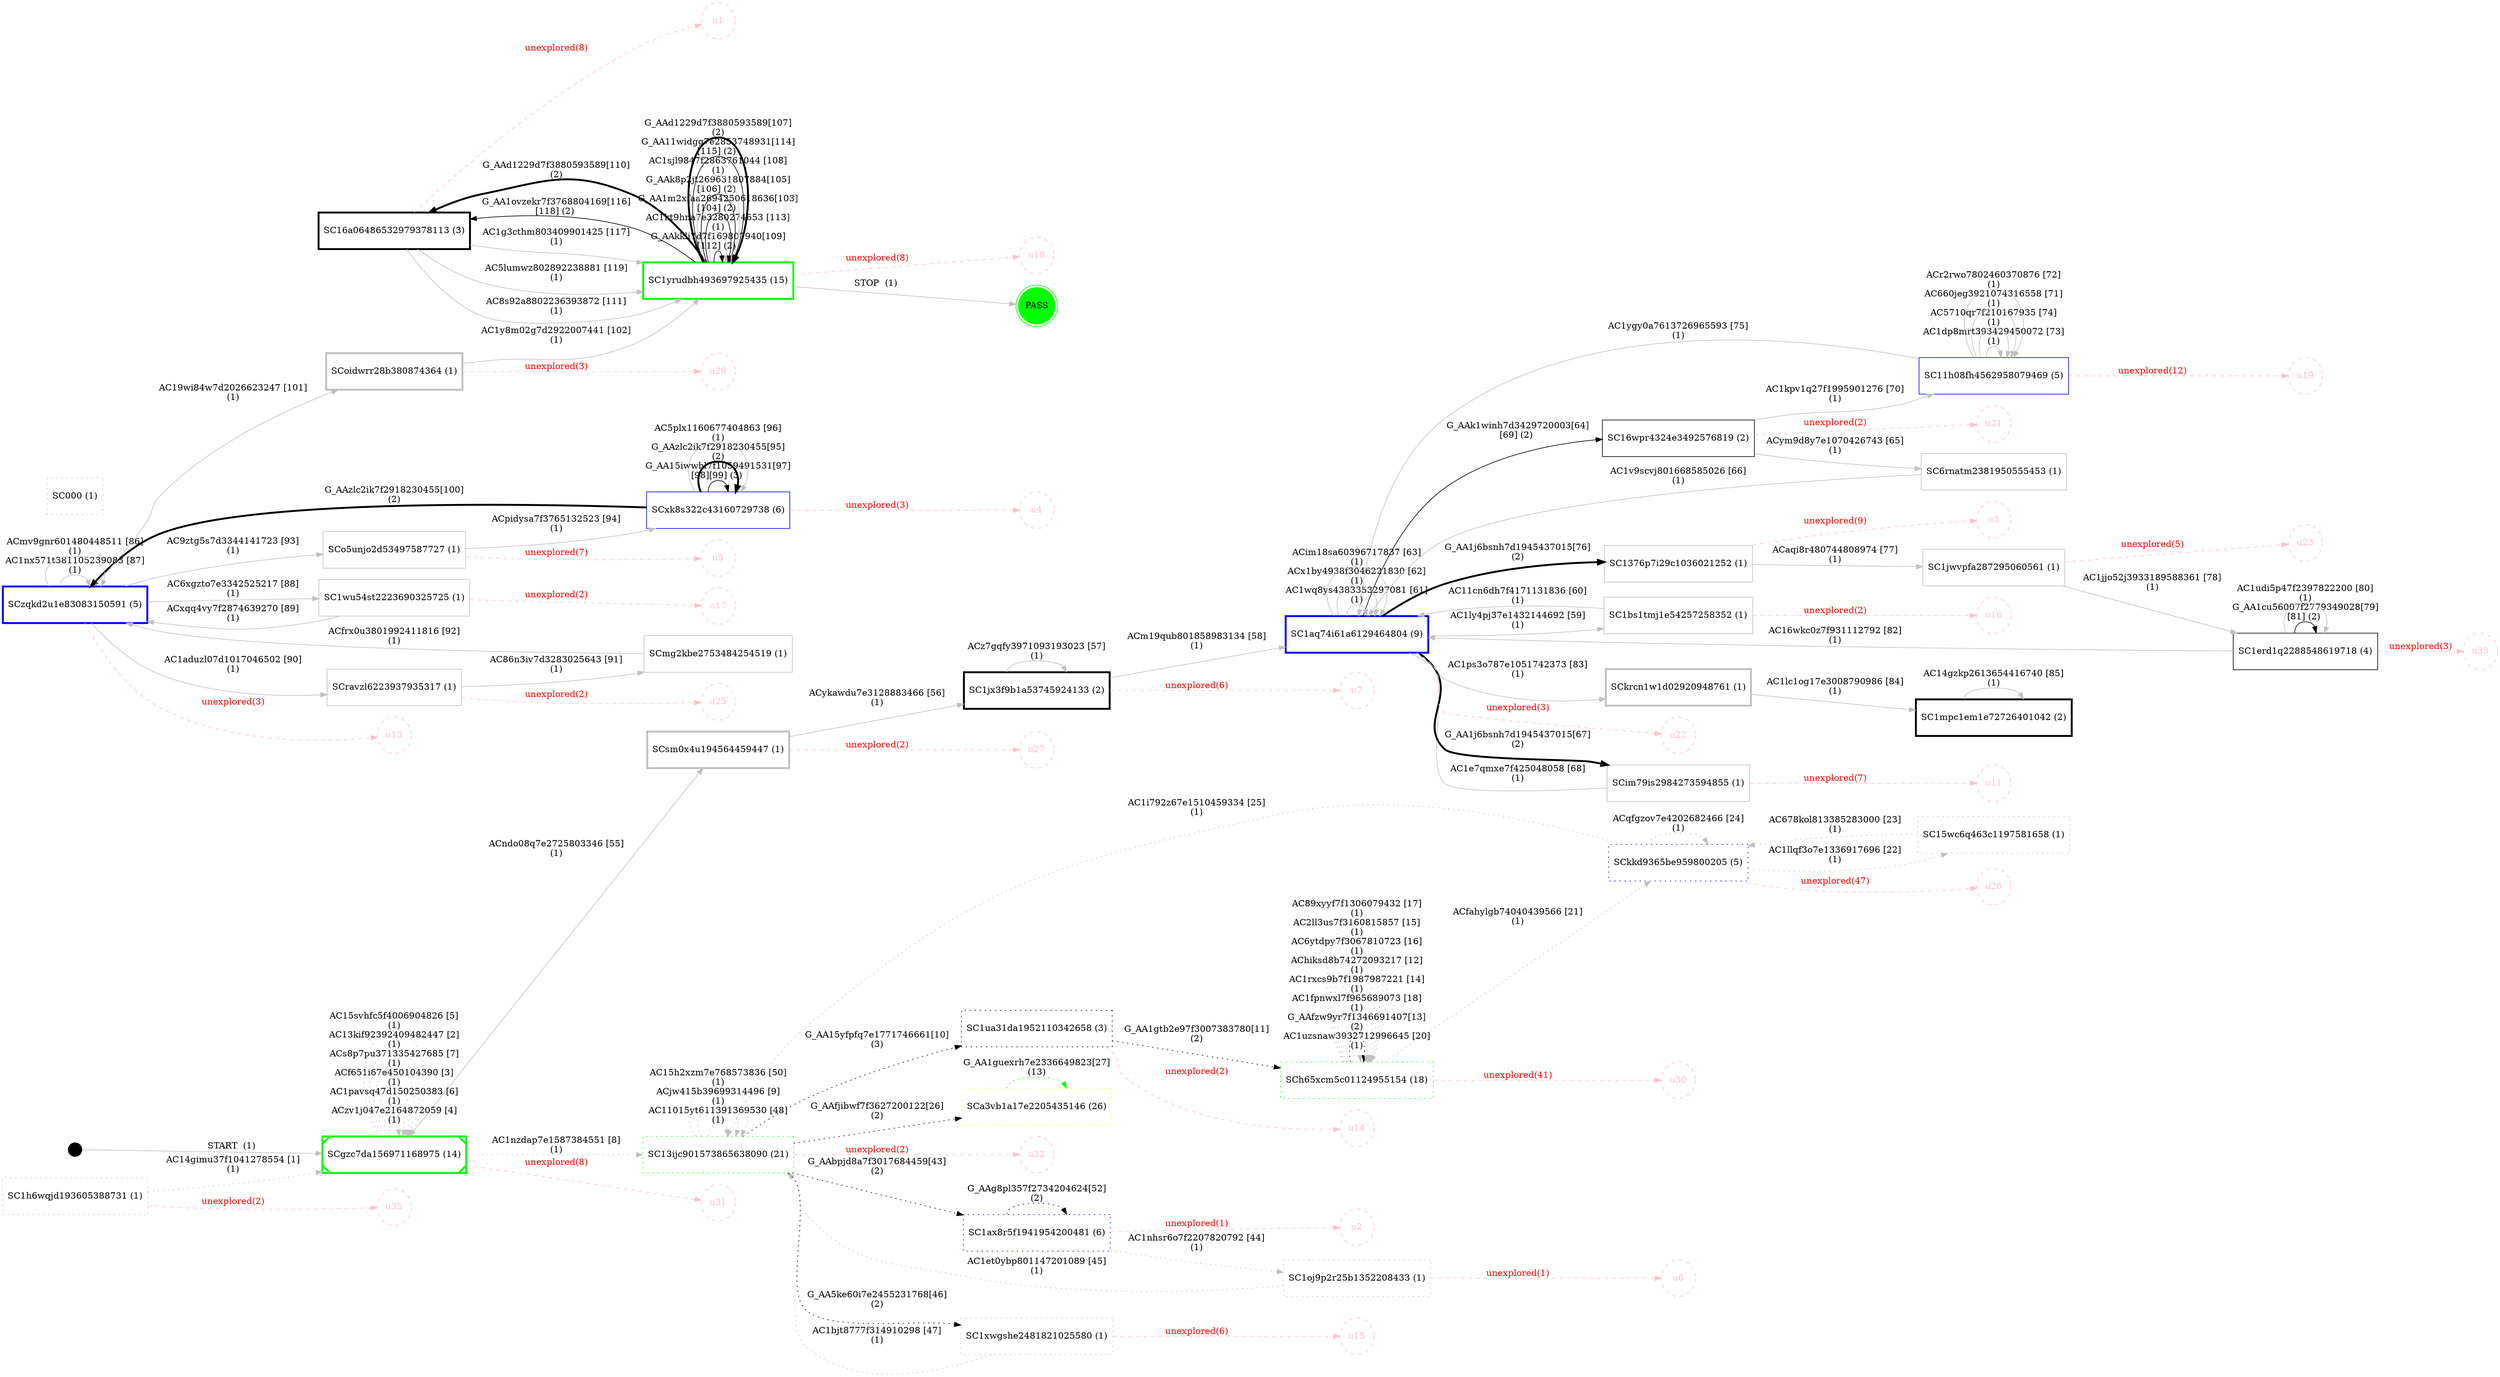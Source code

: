 digraph TESTAR {
rankdir=LR;
ENTRY [shape=point, height=0.3, style=solid, color=black];
node [fixedsize=false, shape=rect, style=solid, color=black, fontcolor=black, height=0.8];
SC16a06486532979378113 [label="SC16a06486532979378113 (3)", penwidth=3, style=solid, color=black];
SC1ax8r5f1941954200481 [label="SC1ax8r5f1941954200481 (6)", style=dotted, color=blue];
SC1376p7i29c1036021252 [label="SC1376p7i29c1036021252 (1)", style=solid, color=grey];
SCxk8s322c43160729738 [label="SCxk8s322c43160729738 (6)", style=solid, color=blue];
SCo5unjo2d53497587727 [label="SCo5unjo2d53497587727 (1)", style=solid, color=grey];
SC1oj9p2r25b1352208433 [label="SC1oj9p2r25b1352208433 (1)", style=dotted, color=grey];
SC1jx3f9b1a53745924133 [label="SC1jx3f9b1a53745924133 (2)", penwidth=3, style=solid, color=black];
SCa3vb1a17e2205435146 [label="SCa3vb1a17e2205435146 (26)", style=dotted, color=yellow];
SC000 [label="SC000 (1)", style=dotted, color=grey];
SC15wc6q463c1197581658 [label="SC15wc6q463c1197581658 (1)", style=dotted, color=grey];
SCim79is2984273594855 [label="SCim79is2984273594855 (1)", style=solid, color=grey];
SC1mpc1em1e72726401042 [label="SC1mpc1em1e72726401042 (2)", penwidth=3, style=solid, color=black];
SCzqkd2u1e83083150591 [label="SCzqkd2u1e83083150591 (5)", penwidth=3, style=solid, color=blue];
SC1ua31da1952110342658 [label="SC1ua31da1952110342658 (3)", style=dotted, color=black];
SC1xwgshe2481821025580 [label="SC1xwgshe2481821025580 (1)", style=dotted, color=grey];
SC1bs1tmj1e54257258352 [label="SC1bs1tmj1e54257258352 (1)", style=solid, color=grey];
SC1wu54st2223690325725 [label="SC1wu54st2223690325725 (1)", style=solid, color=grey];
SC1yrudbh493697925435 [label="SC1yrudbh493697925435 (15)", penwidth=3, style=solid, color=green];
SC11h08fh4562958079469 [label="SC11h08fh4562958079469 (5)", style=solid, color=blue];
SCmg2kbe2753484254519 [label="SCmg2kbe2753484254519 (1)", style=solid, color=grey];
SC16wpr4324e3492576819 [label="SC16wpr4324e3492576819 (2)", style=solid, color=black];
SC1aq74i61a6129464804 [label="SC1aq74i61a6129464804 (9)", penwidth=3, style=solid, color=blue];
SC1jwvpfa287295060561 [label="SC1jwvpfa287295060561 (1)", style=solid, color=grey];
SCkrcn1w1d02920948761 [label="SCkrcn1w1d02920948761 (1)", penwidth=3, style=solid, color=grey];
SCravzl6223937935317 [label="SCravzl6223937935317 (1)", style=solid, color=grey];
SCkkd9365be959800205 [label="SCkkd9365be959800205 (5)", style=dotted, color=blue];
SCsm0x4u194564459447 [label="SCsm0x4u194564459447 (1)", penwidth=3, style=solid, color=grey];
SCoidwrr28b380874364 [label="SCoidwrr28b380874364 (1)", penwidth=3, style=solid, color=grey];
SCh65xcm5c01124955154 [label="SCh65xcm5c01124955154 (18)", style=dotted, color=green];
SCgzc7da156971168975 [label="SCgzc7da156971168975 (14)", penwidth=3, style=diagonals, color=green];
SC13ijc901573865638090 [label="SC13ijc901573865638090 (21)", style=dotted, color=green];
SC1erd1q2288548619718 [label="SC1erd1q2288548619718 (4)", style=solid, color=black];
SC6rnatm2381950555453 [label="SC6rnatm2381950555453 (1)", style=solid, color=grey];
SC1h6wqjd193605388731 [label="SC1h6wqjd193605388731 (1)", style=dotted, color=grey];
PASS [fixedsize=false, shape=doublecircle, style=filled, color=green, fontcolor=black, height=0.8];
node [fixedsize=false, shape=ellipse, style=dashed, color=pink, fontcolor=pink, height=0.8];
SC16a06486532979378113 -> u1 [color=pink, fontcolor=red, label="unexplored(8)", style=dashed];
SC1ax8r5f1941954200481 -> u2 [color=pink, fontcolor=red, label="unexplored(1)", style=dashed];
SC1376p7i29c1036021252 -> u3 [color=pink, fontcolor=red, label="unexplored(9)", style=dashed];
SCxk8s322c43160729738 -> u4 [color=pink, fontcolor=red, label="unexplored(3)", style=dashed];
SCo5unjo2d53497587727 -> u5 [color=pink, fontcolor=red, label="unexplored(7)", style=dashed];
SC1oj9p2r25b1352208433 -> u6 [color=pink, fontcolor=red, label="unexplored(1)", style=dashed];
SC1jx3f9b1a53745924133 -> u7 [color=pink, fontcolor=red, label="unexplored(6)", style=dashed];
SCim79is2984273594855 -> u11 [color=pink, fontcolor=red, label="unexplored(7)", style=dashed];
SCzqkd2u1e83083150591 -> u13 [color=pink, fontcolor=red, label="unexplored(3)", style=dashed];
SC1ua31da1952110342658 -> u14 [color=pink, fontcolor=red, label="unexplored(2)", style=dashed];
SC1xwgshe2481821025580 -> u15 [color=pink, fontcolor=red, label="unexplored(6)", style=dashed];
SC1bs1tmj1e54257258352 -> u16 [color=pink, fontcolor=red, label="unexplored(2)", style=dashed];
SC1wu54st2223690325725 -> u17 [color=pink, fontcolor=red, label="unexplored(2)", style=dashed];
SC1yrudbh493697925435 -> u18 [color=pink, fontcolor=red, label="unexplored(8)", style=dashed];
SC11h08fh4562958079469 -> u19 [color=pink, fontcolor=red, label="unexplored(12)", style=dashed];
SC16wpr4324e3492576819 -> u21 [color=pink, fontcolor=red, label="unexplored(2)", style=dashed];
SC1aq74i61a6129464804 -> u22 [color=pink, fontcolor=red, label="unexplored(3)", style=dashed];
SC1jwvpfa287295060561 -> u23 [color=pink, fontcolor=red, label="unexplored(5)", style=dashed];
SCravzl6223937935317 -> u25 [color=pink, fontcolor=red, label="unexplored(2)", style=dashed];
SCkkd9365be959800205 -> u26 [color=pink, fontcolor=red, label="unexplored(47)", style=dashed];
SCsm0x4u194564459447 -> u27 [color=pink, fontcolor=red, label="unexplored(2)", style=dashed];
SCoidwrr28b380874364 -> u28 [color=pink, fontcolor=red, label="unexplored(3)", style=dashed];
SCh65xcm5c01124955154 -> u30 [color=pink, fontcolor=red, label="unexplored(41)", style=dashed];
SCgzc7da156971168975 -> u31 [color=pink, fontcolor=red, label="unexplored(8)", style=dashed];
SC13ijc901573865638090 -> u32 [color=pink, fontcolor=red, label="unexplored(2)", style=dashed];
SC1erd1q2288548619718 -> u33 [color=pink, fontcolor=red, label="unexplored(3)", style=dashed];
SC1h6wqjd193605388731 -> u35 [color=pink, fontcolor=red, label="unexplored(2)", style=dashed];
node [fixedsize=false, shape=rect, style=solid, color=black, fontcolor=black, height=0.8];
SCxk8s322c43160729738 -> SCxk8s322c43160729738 [color=black, style=solid, label="G_AA15iwwhl7f1059491531[97]
[98][99] (3) "];
SC16a06486532979378113 -> SC1yrudbh493697925435 [color=grey, style=solid, label="AC1g3cthm803409901425 [117]
 (1) "];
SC1376p7i29c1036021252 -> SC1jwvpfa287295060561 [color=grey, style=solid, label="ACaqi8r480744808974 [77]
 (1) "];
SC1yrudbh493697925435 -> SC1yrudbh493697925435 [color=black, style=solid, label="G_AAkkli7d7f169807940[109]
[112] (2) "];
SCa3vb1a17e2205435146 -> SCa3vb1a17e2205435146 [color=green, style=dotted, label="G_AA1guexrh7e2336649823[27]
 (13) "];
SCh65xcm5c01124955154 -> SCh65xcm5c01124955154 [color=grey, style=dotted, label="AC1uzsnaw3932712996645 [20]
 (1) "];
SC1aq74i61a6129464804 -> SC1376p7i29c1036021252 [color=black, penwidth=3, style=solid, label="G_AA1j6bsnh7d1945437015[76]
 (2) "];
SC1aq74i61a6129464804 -> SCim79is2984273594855 [color=black, penwidth=3, style=solid, label="G_AA1j6bsnh7d1945437015[67]
 (2) "];
SC1jx3f9b1a53745924133 -> SC1jx3f9b1a53745924133 [color=grey, style=solid, label="ACz7gqfy3971093193023 [57]
 (1) "];
SCh65xcm5c01124955154 -> SCkkd9365be959800205 [color=grey, style=dotted, label="ACfahylgb74040439566 [21]
 (1) "];
SCzqkd2u1e83083150591 -> SCzqkd2u1e83083150591 [color=grey, style=solid, label="AC1nx571t381105239083 [87]
 (1) "];
SCh65xcm5c01124955154 -> SCh65xcm5c01124955154 [color=black, style=dotted, label="G_AAfzw9yr7f1346691407[13]
 (2) "];
SCsm0x4u194564459447 -> SC1jx3f9b1a53745924133 [color=grey, style=solid, label="ACykawdu7e3128883466 [56]
 (1) "];
SCh65xcm5c01124955154 -> SCh65xcm5c01124955154 [color=grey, style=dotted, label="AC1fpnwxl7f965689073 [18]
 (1) "];
SC1jx3f9b1a53745924133 -> SC1aq74i61a6129464804 [color=grey, style=solid, label="ACm19qub801858983134 [58]
 (1) "];
SCzqkd2u1e83083150591 -> SC1wu54st2223690325725 [color=grey, style=solid, label="AC6xgzto7e3342525217 [88]
 (1) "];
SCh65xcm5c01124955154 -> SCh65xcm5c01124955154 [color=grey, style=dotted, label="AC1rxcs9b7f1987987221 [14]
 (1) "];
SCoidwrr28b380874364 -> SC1yrudbh493697925435 [color=grey, style=solid, label="AC1y8m02g7d2922007441 [102]
 (1) "];
SC1yrudbh493697925435 -> SC1yrudbh493697925435 [color=grey, style=solid, label="AC1kt9hna7e3280274653 [113]
 (1) "];
SC13ijc901573865638090 -> SCa3vb1a17e2205435146 [color=black, style=dotted, label="G_AAfjibwf7f3627200122[26]
 (2) "];
SC11h08fh4562958079469 -> SC11h08fh4562958079469 [color=grey, style=solid, label="AC1dp8mrt393429450072 [73]
 (1) "];
SC1yrudbh493697925435 -> SC1yrudbh493697925435 [color=black, style=solid, label="G_AA1m2xfaa2694250618636[103]
[104] (2) "];
SC1aq74i61a6129464804 -> SC1bs1tmj1e54257258352 [color=grey, style=solid, label="AC1ly4pj37e1432144692 [59]
 (1) "];
SCmg2kbe2753484254519 -> SCzqkd2u1e83083150591 [color=grey, style=solid, label="ACfrx0u3801992411816 [92]
 (1) "];
SC1aq74i61a6129464804 -> SC16wpr4324e3492576819 [color=black, style=solid, label="G_AAk1winh7d3429720003[64]
[69] (2) "];
SC1yrudbh493697925435 -> SC1yrudbh493697925435 [color=black, style=solid, label="G_AAk8p2jt269631807884[105]
[106] (2) "];
SC13ijc901573865638090 -> SC13ijc901573865638090 [color=grey, style=dotted, label="AC11015yt611391369530 [48]
 (1) "];
SC1erd1q2288548619718 -> SC1erd1q2288548619718 [color=black, style=solid, label="G_AA1cu56007f2779349028[79]
[81] (2) "];
SC1yrudbh493697925435 -> PASS [color=grey, style=solid, label="STOP  (1) "];
SCgzc7da156971168975 -> SCgzc7da156971168975 [color=grey, style=dotted, label="ACzv1j047e2164872059 [4]
 (1) "];
SCo5unjo2d53497587727 -> SCxk8s322c43160729738 [color=grey, style=solid, label="ACpidysa7f3765132523 [94]
 (1) "];
SC1aq74i61a6129464804 -> SC1aq74i61a6129464804 [color=grey, style=solid, label="AC1wq8ys4383353297081 [61]
 (1) "];
SCgzc7da156971168975 -> SCgzc7da156971168975 [color=grey, style=dotted, label="AC1pavsq47d150250383 [6]
 (1) "];
SC1aq74i61a6129464804 -> SCkrcn1w1d02920948761 [color=grey, style=solid, label="AC1ps3o787e1051742373 [83]
 (1) "];
SC1yrudbh493697925435 -> SC1yrudbh493697925435 [color=grey, style=solid, label="AC1sjl9847f2863761044 [108]
 (1) "];
SCkkd9365be959800205 -> SC13ijc901573865638090 [color=grey, style=dotted, label="AC1i792z67e1510459334 [25]
 (1) "];
SCxk8s322c43160729738 -> SCxk8s322c43160729738 [color=black, penwidth=3, style=solid, label="G_AAzlc2ik7f2918230455[95]
 (2) "];
SCxk8s322c43160729738 -> SCzqkd2u1e83083150591 [color=black, penwidth=3, style=solid, label="G_AAzlc2ik7f2918230455[100]
 (2) "];
SC1yrudbh493697925435 -> SC1yrudbh493697925435 [color=black, style=solid, label="G_AA11widgg7e2853748931[114]
[115] (2) "];
SCgzc7da156971168975 -> SC13ijc901573865638090 [color=grey, style=dotted, label="AC1nzdap7e1587384551 [8]
 (1) "];
SCzqkd2u1e83083150591 -> SCoidwrr28b380874364 [color=grey, style=solid, label="AC19wi84w7d2026623247 [101]
 (1) "];
SC1jwvpfa287295060561 -> SC1erd1q2288548619718 [color=grey, style=solid, label="AC1jjo52j3933189588361 [78]
 (1) "];
SC11h08fh4562958079469 -> SC11h08fh4562958079469 [color=grey, style=solid, label="AC5710qr7f210167935 [74]
 (1) "];
SC1erd1q2288548619718 -> SC1erd1q2288548619718 [color=grey, style=solid, label="AC1udi5p47f2397822200 [80]
 (1) "];
SC15wc6q463c1197581658 -> SCkkd9365be959800205 [color=grey, style=dotted, label="AC678kol813385283000 [23]
 (1) "];
SCgzc7da156971168975 -> SCgzc7da156971168975 [color=grey, style=dotted, label="ACf651i67e450104390 [3]
 (1) "];
SC1yrudbh493697925435 -> SC16a06486532979378113 [color=black, penwidth=3, style=solid, label="G_AAd1229d7f3880593589[110]
 (2) "];
SC1yrudbh493697925435 -> SC1yrudbh493697925435 [color=black, penwidth=3, style=solid, label="G_AAd1229d7f3880593589[107]
 (2) "];
SCh65xcm5c01124955154 -> SCh65xcm5c01124955154 [color=grey, style=dotted, label="AChiksd8b74272093217 [12]
 (1) "];
SCkkd9365be959800205 -> SC15wc6q463c1197581658 [color=grey, style=dotted, label="AC1llqf3o7e1336917696 [22]
 (1) "];
SC16wpr4324e3492576819 -> SC6rnatm2381950555453 [color=grey, style=solid, label="ACym9d8y7e1070426743 [65]
 (1) "];
SCkrcn1w1d02920948761 -> SC1mpc1em1e72726401042 [color=grey, style=solid, label="AC1lc1og17e3008790986 [84]
 (1) "];
SC6rnatm2381950555453 -> SC1aq74i61a6129464804 [color=grey, style=solid, label="AC1v9scvj801668585026 [66]
 (1) "];
SC1aq74i61a6129464804 -> SC1aq74i61a6129464804 [color=grey, style=solid, label="ACx1by4938f3046221830 [62]
 (1) "];
SCgzc7da156971168975 -> SCgzc7da156971168975 [color=grey, style=dotted, label="ACs8p7pu371335427685 [7]
 (1) "];
SC16wpr4324e3492576819 -> SC11h08fh4562958079469 [color=grey, style=solid, label="AC1kpv1q27f1995901276 [70]
 (1) "];
SC13ijc901573865638090 -> SC1ax8r5f1941954200481 [color=black, style=dotted, label="G_AAbpjd8a7f3017684459[43]
 (2) "];
SC1oj9p2r25b1352208433 -> SC13ijc901573865638090 [color=grey, style=dotted, label="AC1et0ybp801147201089 [45]
 (1) "];
SCim79is2984273594855 -> SC1aq74i61a6129464804 [color=grey, style=solid, label="AC1e7qmxe7f425048058 [68]
 (1) "];
SC1ua31da1952110342658 -> SCh65xcm5c01124955154 [color=black, style=dotted, label="G_AA1gtb2e97f3007383780[11]
 (2) "];
SCzqkd2u1e83083150591 -> SCo5unjo2d53497587727 [color=grey, style=solid, label="AC9ztg5s7d3344141723 [93]
 (1) "];
SC13ijc901573865638090 -> SC1xwgshe2481821025580 [color=black, style=dotted, label="G_AA5ke60i7e2455231768[46]
 (2) "];
SC1wu54st2223690325725 -> SCzqkd2u1e83083150591 [color=grey, style=solid, label="ACxqq4vy7f2874639270 [89]
 (1) "];
SCravzl6223937935317 -> SCmg2kbe2753484254519 [color=grey, style=solid, label="AC86n3iv7d3283025643 [91]
 (1) "];
SC16a06486532979378113 -> SC1yrudbh493697925435 [color=grey, style=solid, label="AC5lumwz802892238881 [119]
 (1) "];
SC1ax8r5f1941954200481 -> SC1ax8r5f1941954200481 [color=black, style=dotted, label="G_AAg8pl357f2734204624[52]
 (2) "];
SCxk8s322c43160729738 -> SCxk8s322c43160729738 [color=grey, style=solid, label="AC5plx1160677404863 [96]
 (1) "];
SCgzc7da156971168975 -> SCgzc7da156971168975 [color=grey, style=dotted, label="AC13kif92392409482447 [2]
 (1) "];
SCh65xcm5c01124955154 -> SCh65xcm5c01124955154 [color=grey, style=dotted, label="AC6ytdpy7f3067810723 [16]
 (1) "];
SC1erd1q2288548619718 -> SC1aq74i61a6129464804 [color=grey, style=solid, label="AC16wkc0z7f931112792 [82]
 (1) "];
SC13ijc901573865638090 -> SC13ijc901573865638090 [color=grey, style=dotted, label="ACjw415b39699314496 [9]
 (1) "];
SCzqkd2u1e83083150591 -> SCzqkd2u1e83083150591 [color=grey, style=solid, label="ACmv9gnr601480448511 [86]
 (1) "];
SCkkd9365be959800205 -> SCkkd9365be959800205 [color=grey, style=dotted, label="ACqfgzov7e4202682466 [24]
 (1) "];
SCgzc7da156971168975 -> SCgzc7da156971168975 [color=grey, style=dotted, label="AC15svhfc5f4006904826 [5]
 (1) "];
SC11h08fh4562958079469 -> SC11h08fh4562958079469 [color=grey, style=solid, label="AC660jeg3921074316558 [71]
 (1) "];
SC13ijc901573865638090 -> SC1ua31da1952110342658 [color=black, style=dotted, label="G_AA15yfpfq7e1771746661[10]
 (3) "];
SC11h08fh4562958079469 -> SC11h08fh4562958079469 [color=grey, style=solid, label="ACr2rwo7802460370876 [72]
 (1) "];
SCzqkd2u1e83083150591 -> SCravzl6223937935317 [color=grey, style=solid, label="AC1aduzl07d1017046502 [90]
 (1) "];
SC13ijc901573865638090 -> SC13ijc901573865638090 [color=grey, style=dotted, label="AC15h2xzm7e768573836 [50]
 (1) "];
SC11h08fh4562958079469 -> SC1aq74i61a6129464804 [color=grey, style=solid, label="AC1ygy0a7613726965593 [75]
 (1) "];
SC1yrudbh493697925435 -> SC16a06486532979378113 [color=black, style=solid, label="G_AA1ovzekr7f3768804169[116]
[118] (2) "];
SCgzc7da156971168975 -> SCsm0x4u194564459447 [color=grey, style=solid, label="ACndo08q7e2725803346 [55]
 (1) "];
SC1mpc1em1e72726401042 -> SC1mpc1em1e72726401042 [color=grey, style=solid, label="AC14gzkp2613654416740 [85]
 (1) "];
SC1ax8r5f1941954200481 -> SC1oj9p2r25b1352208433 [color=grey, style=dotted, label="AC1nhsr6o7f2207820792 [44]
 (1) "];
ENTRY -> SCgzc7da156971168975 [color=grey, style=solid, label="START  (1) "];
SC1aq74i61a6129464804 -> SC1aq74i61a6129464804 [color=grey, style=solid, label="ACim18sa60396717837 [63]
 (1) "];
SC1xwgshe2481821025580 -> SC13ijc901573865638090 [color=grey, style=dotted, label="AC1bjt8777f314910298 [47]
 (1) "];
SC1bs1tmj1e54257258352 -> SC1aq74i61a6129464804 [color=grey, style=solid, label="AC11cn6dh7f4171131836 [60]
 (1) "];
SC1h6wqjd193605388731 -> SCgzc7da156971168975 [color=grey, style=dotted, label="AC14gimu37f1041278554 [1]
 (1) "];
SCh65xcm5c01124955154 -> SCh65xcm5c01124955154 [color=grey, style=dotted, label="AC2ll3us7f3160815857 [15]
 (1) "];
SCh65xcm5c01124955154 -> SCh65xcm5c01124955154 [color=grey, style=dotted, label="AC89xyyf7f1306079432 [17]
 (1) "];
SC16a06486532979378113 -> SC1yrudbh493697925435 [color=grey, style=solid, label="AC8s92a8802236393872 [111]
 (1) "];
}

